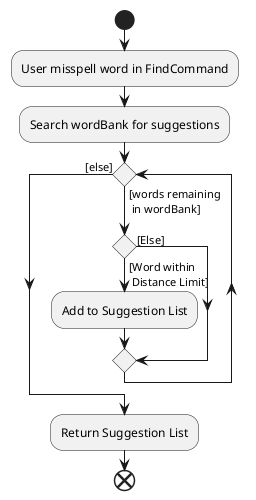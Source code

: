 @startuml
start
:User misspell word in FindCommand;
    :Search wordBank for suggestions;
    while() is ([words remaining \n in wordBank])
    if() then ([Word within \n Distance Limit])
        :Add to Suggestion List;
    else ([Else])
    endif
    endwhile ([else])
    :Return Suggestion List;
end
@enduml
